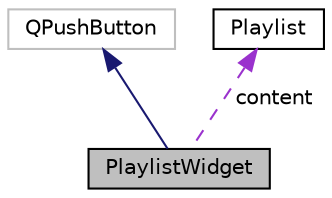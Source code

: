 digraph "PlaylistWidget"
{
 // LATEX_PDF_SIZE
  edge [fontname="Helvetica",fontsize="10",labelfontname="Helvetica",labelfontsize="10"];
  node [fontname="Helvetica",fontsize="10",shape=record];
  Node1 [label="PlaylistWidget",height=0.2,width=0.4,color="black", fillcolor="grey75", style="filled", fontcolor="black",tooltip="The PlaylistWidget class represents a custom widget for displaying a playlist."];
  Node2 -> Node1 [dir="back",color="midnightblue",fontsize="10",style="solid",fontname="Helvetica"];
  Node2 [label="QPushButton",height=0.2,width=0.4,color="grey75", fillcolor="white", style="filled",tooltip=" "];
  Node3 -> Node1 [dir="back",color="darkorchid3",fontsize="10",style="dashed",label=" content" ,fontname="Helvetica"];
  Node3 [label="Playlist",height=0.2,width=0.4,color="black", fillcolor="white", style="filled",URL="$classPlaylist.html",tooltip="Represents a playlist of stratagems."];
}
